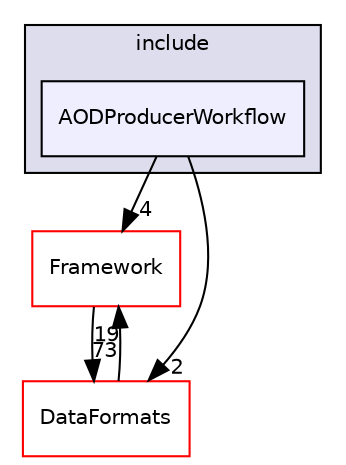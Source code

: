 digraph "/home/travis/build/AliceO2Group/AliceO2/Detectors/AOD/include/AODProducerWorkflow" {
  bgcolor=transparent;
  compound=true
  node [ fontsize="10", fontname="Helvetica"];
  edge [ labelfontsize="10", labelfontname="Helvetica"];
  subgraph clusterdir_2a799a2546bc995f3a3d129cb656175c {
    graph [ bgcolor="#ddddee", pencolor="black", label="include" fontname="Helvetica", fontsize="10", URL="dir_2a799a2546bc995f3a3d129cb656175c.html"]
  dir_46b13cdc4f39b7db41c4c31968dc7660 [shape=box, label="AODProducerWorkflow", style="filled", fillcolor="#eeeeff", pencolor="black", URL="dir_46b13cdc4f39b7db41c4c31968dc7660.html"];
  }
  dir_bcbb2cf9a3d3d83e5515c82071a07177 [shape=box label="Framework" color="red" URL="dir_bcbb2cf9a3d3d83e5515c82071a07177.html"];
  dir_2171f7ec022c5423887b07c69b2f5b48 [shape=box label="DataFormats" color="red" URL="dir_2171f7ec022c5423887b07c69b2f5b48.html"];
  dir_46b13cdc4f39b7db41c4c31968dc7660->dir_bcbb2cf9a3d3d83e5515c82071a07177 [headlabel="4", labeldistance=1.5 headhref="dir_000291_000063.html"];
  dir_46b13cdc4f39b7db41c4c31968dc7660->dir_2171f7ec022c5423887b07c69b2f5b48 [headlabel="2", labeldistance=1.5 headhref="dir_000291_000090.html"];
  dir_bcbb2cf9a3d3d83e5515c82071a07177->dir_2171f7ec022c5423887b07c69b2f5b48 [headlabel="73", labeldistance=1.5 headhref="dir_000063_000090.html"];
  dir_2171f7ec022c5423887b07c69b2f5b48->dir_bcbb2cf9a3d3d83e5515c82071a07177 [headlabel="19", labeldistance=1.5 headhref="dir_000090_000063.html"];
}
